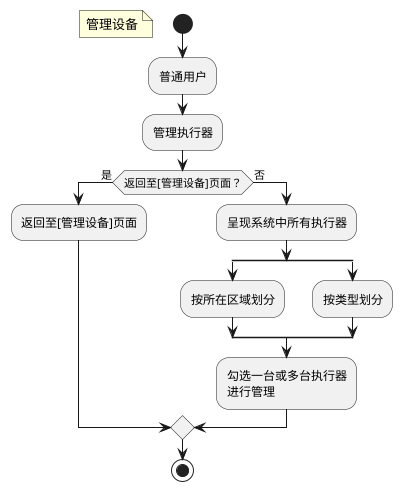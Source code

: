 @startuml
start
floating note left:管理设备
:普通用户;
:管理执行器;
if(返回至[管理设备]页面？)then(是)
:返回至[管理设备]页面;
else(否)
:呈现系统中所有执行器;
split
:按所在区域划分;
split again
:按类型划分;
end split
:勾选一台或多台执行器
进行管理;
endif 
stop
@enduml
